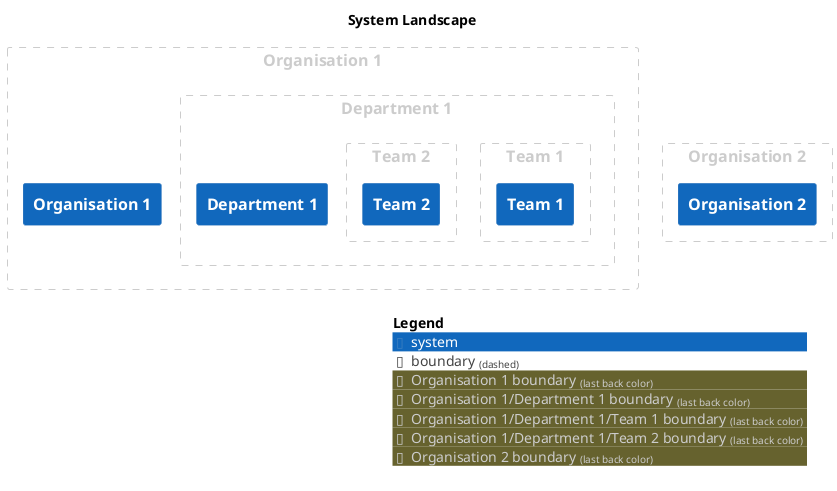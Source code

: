 @startuml
set separator none
title System Landscape

top to bottom direction

!include <C4/C4>
!include <C4/C4_Context>

AddBoundaryTag("Organisation 1", $borderColor="#cccccc", $fontColor="#cccccc")
Boundary(group_1, "Organisation 1", $tags="Organisation 1") {
  System(Organisation1, "Organisation 1", $descr="", $tags="", $link="")
    AddBoundaryTag("Organisation 1/Department 1", $borderColor="#cccccc", $fontColor="#cccccc")
    Boundary(group_2, "Department 1", $tags="Organisation 1/Department 1") {
      System(Department1, "Department 1", $descr="", $tags="", $link="")
        AddBoundaryTag("Organisation 1/Department 1/Team 1", $borderColor="#cccccc", $fontColor="#cccccc")
        Boundary(group_3, "Team 1", $tags="Organisation 1/Department 1/Team 1") {
          System(Team1, "Team 1", $descr="", $tags="", $link="")
        }

        AddBoundaryTag("Organisation 1/Department 1/Team 2", $borderColor="#cccccc", $fontColor="#cccccc")
        Boundary(group_4, "Team 2", $tags="Organisation 1/Department 1/Team 2") {
          System(Team2, "Team 2", $descr="", $tags="", $link="")
        }

    }

}

AddBoundaryTag("Organisation 2", $borderColor="#cccccc", $fontColor="#cccccc")
Boundary(group_5, "Organisation 2", $tags="Organisation 2") {
  System(Organisation2, "Organisation 2", $descr="", $tags="", $link="")
}



SHOW_LEGEND(true)
@enduml
